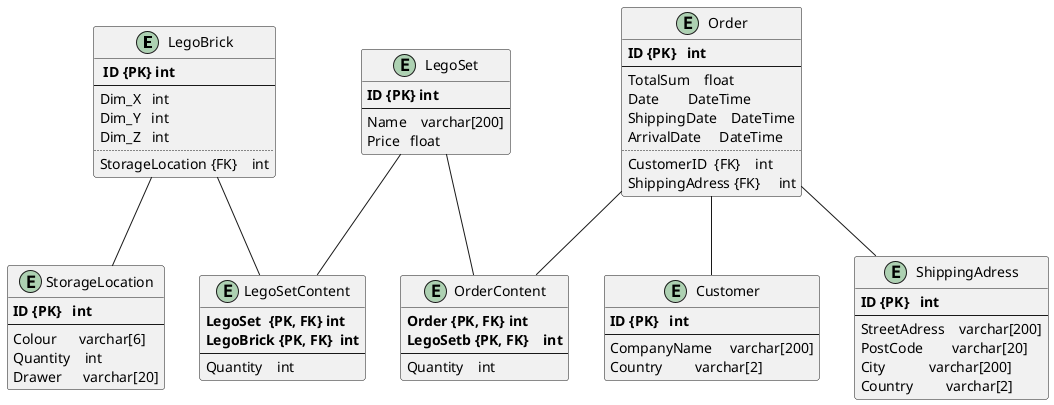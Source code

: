 @startuml Schema

entity LegoBrick{
    ** ID {PK}** **int**
    --
    Dim_X   int
    Dim_Y   int
    Dim_Z   int
    ..
    StorageLocation {FK}    int
}

entity StorageLocation{
    **ID {PK}   int**
    --
    Colour      varchar[6]
    Quantity    int
    Drawer      varchar[20]
}

entity LegoSet{
    **ID {PK} int**
    --
    Name    varchar[200]
    Price   float
}

entity Order{
    **ID {PK}   int**
    --
    TotalSum    float
    Date        DateTime
    ShippingDate    DateTime
    ArrivalDate     DateTime
    ..
    CustomerID  {FK}    int
    ShippingAdress {FK}     int
}

entity Customer{
    **ID {PK}   int**
    --
    CompanyName     varchar[200]
    Country         varchar[2]
}


entity LegoSetContent{
    **LegoSet  {PK, FK} int**
    **LegoBrick {PK, FK}  int**
    --
    Quantity    int 
}

entity ShippingAdress{
    **ID {PK}   int**
    --
    StreetAdress    varchar[200]
    PostCode        varchar[20]
    City            varchar[200]
    Country         varchar[2]
}

entity OrderContent{
    **Order {PK, FK} int**
    **LegoSetb {PK, FK}    int**
    --
    Quantity    int
}

LegoBrick -- StorageLocation
LegoBrick -- LegoSetContent

LegoSet -- LegoSetContent
LegoSet -- OrderContent

Order -- OrderContent
Order -- Customer
Order -- ShippingAdress

@enduml